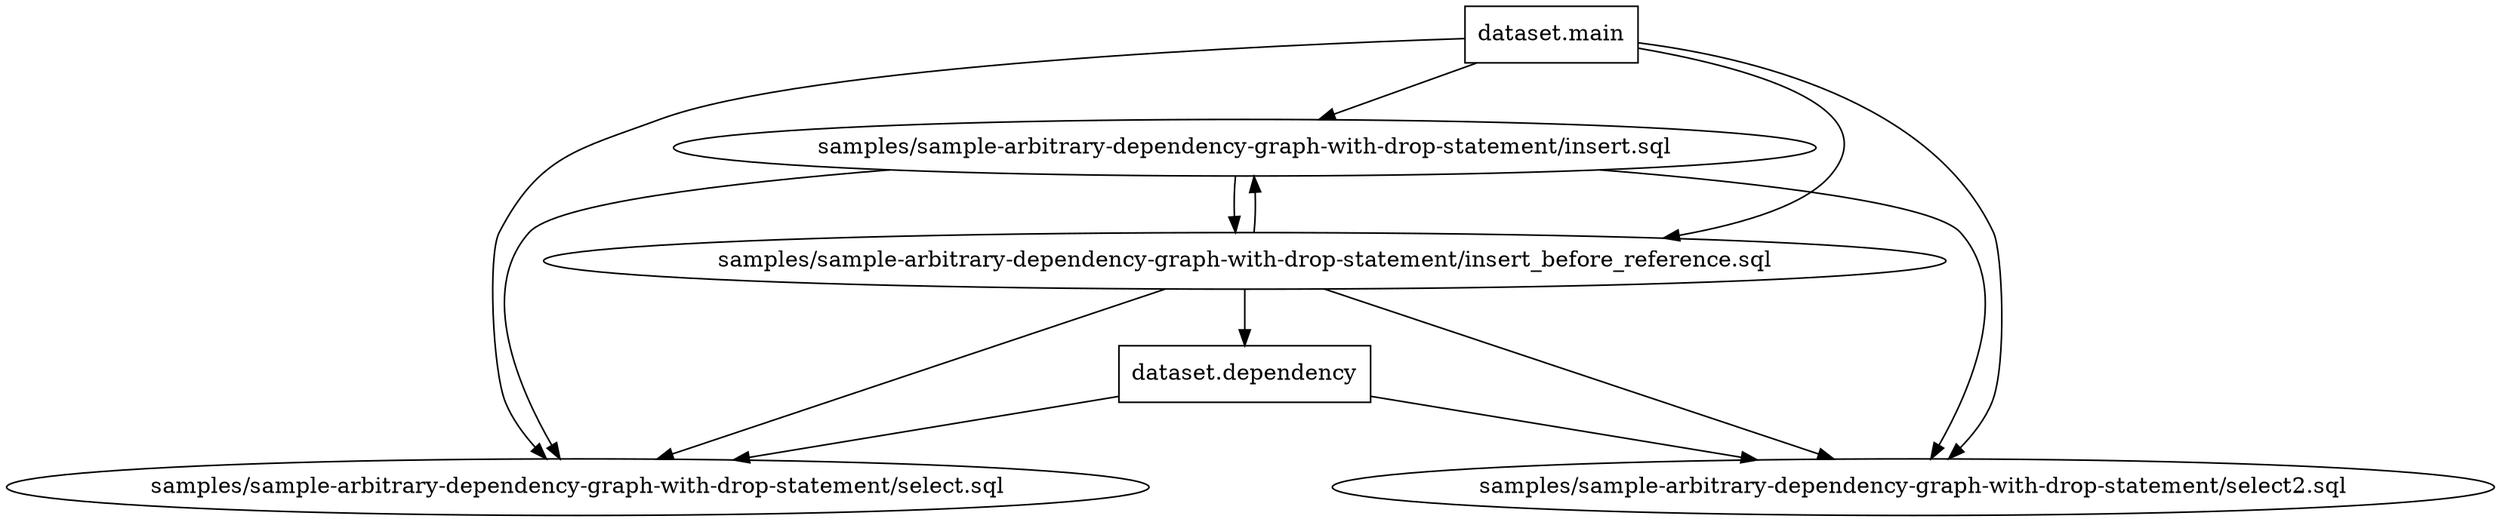 digraph G {
0 [label="samples/sample-arbitrary-dependency-graph-with-drop-statement/insert.sql", shape="", type=query];
1 [label="samples/sample-arbitrary-dependency-graph-with-drop-statement/insert_before_reference.sql", shape="", type=query];
2 [label="samples/sample-arbitrary-dependency-graph-with-drop-statement/select.sql", shape="", type=query];
3 [label="samples/sample-arbitrary-dependency-graph-with-drop-statement/select2.sql", shape="", type=query];
4 [label="dataset.dependency", shape=box, type=table];
5 [label="dataset.main", shape=box, type=table];
0->2 ;
0->3 ;
0->1 ;
1->4 ;
1->2 ;
1->3 ;
1->0 ;
4->2 ;
4->3 ;
5->0 ;
5->1 ;
5->2 ;
5->3 ;
}
